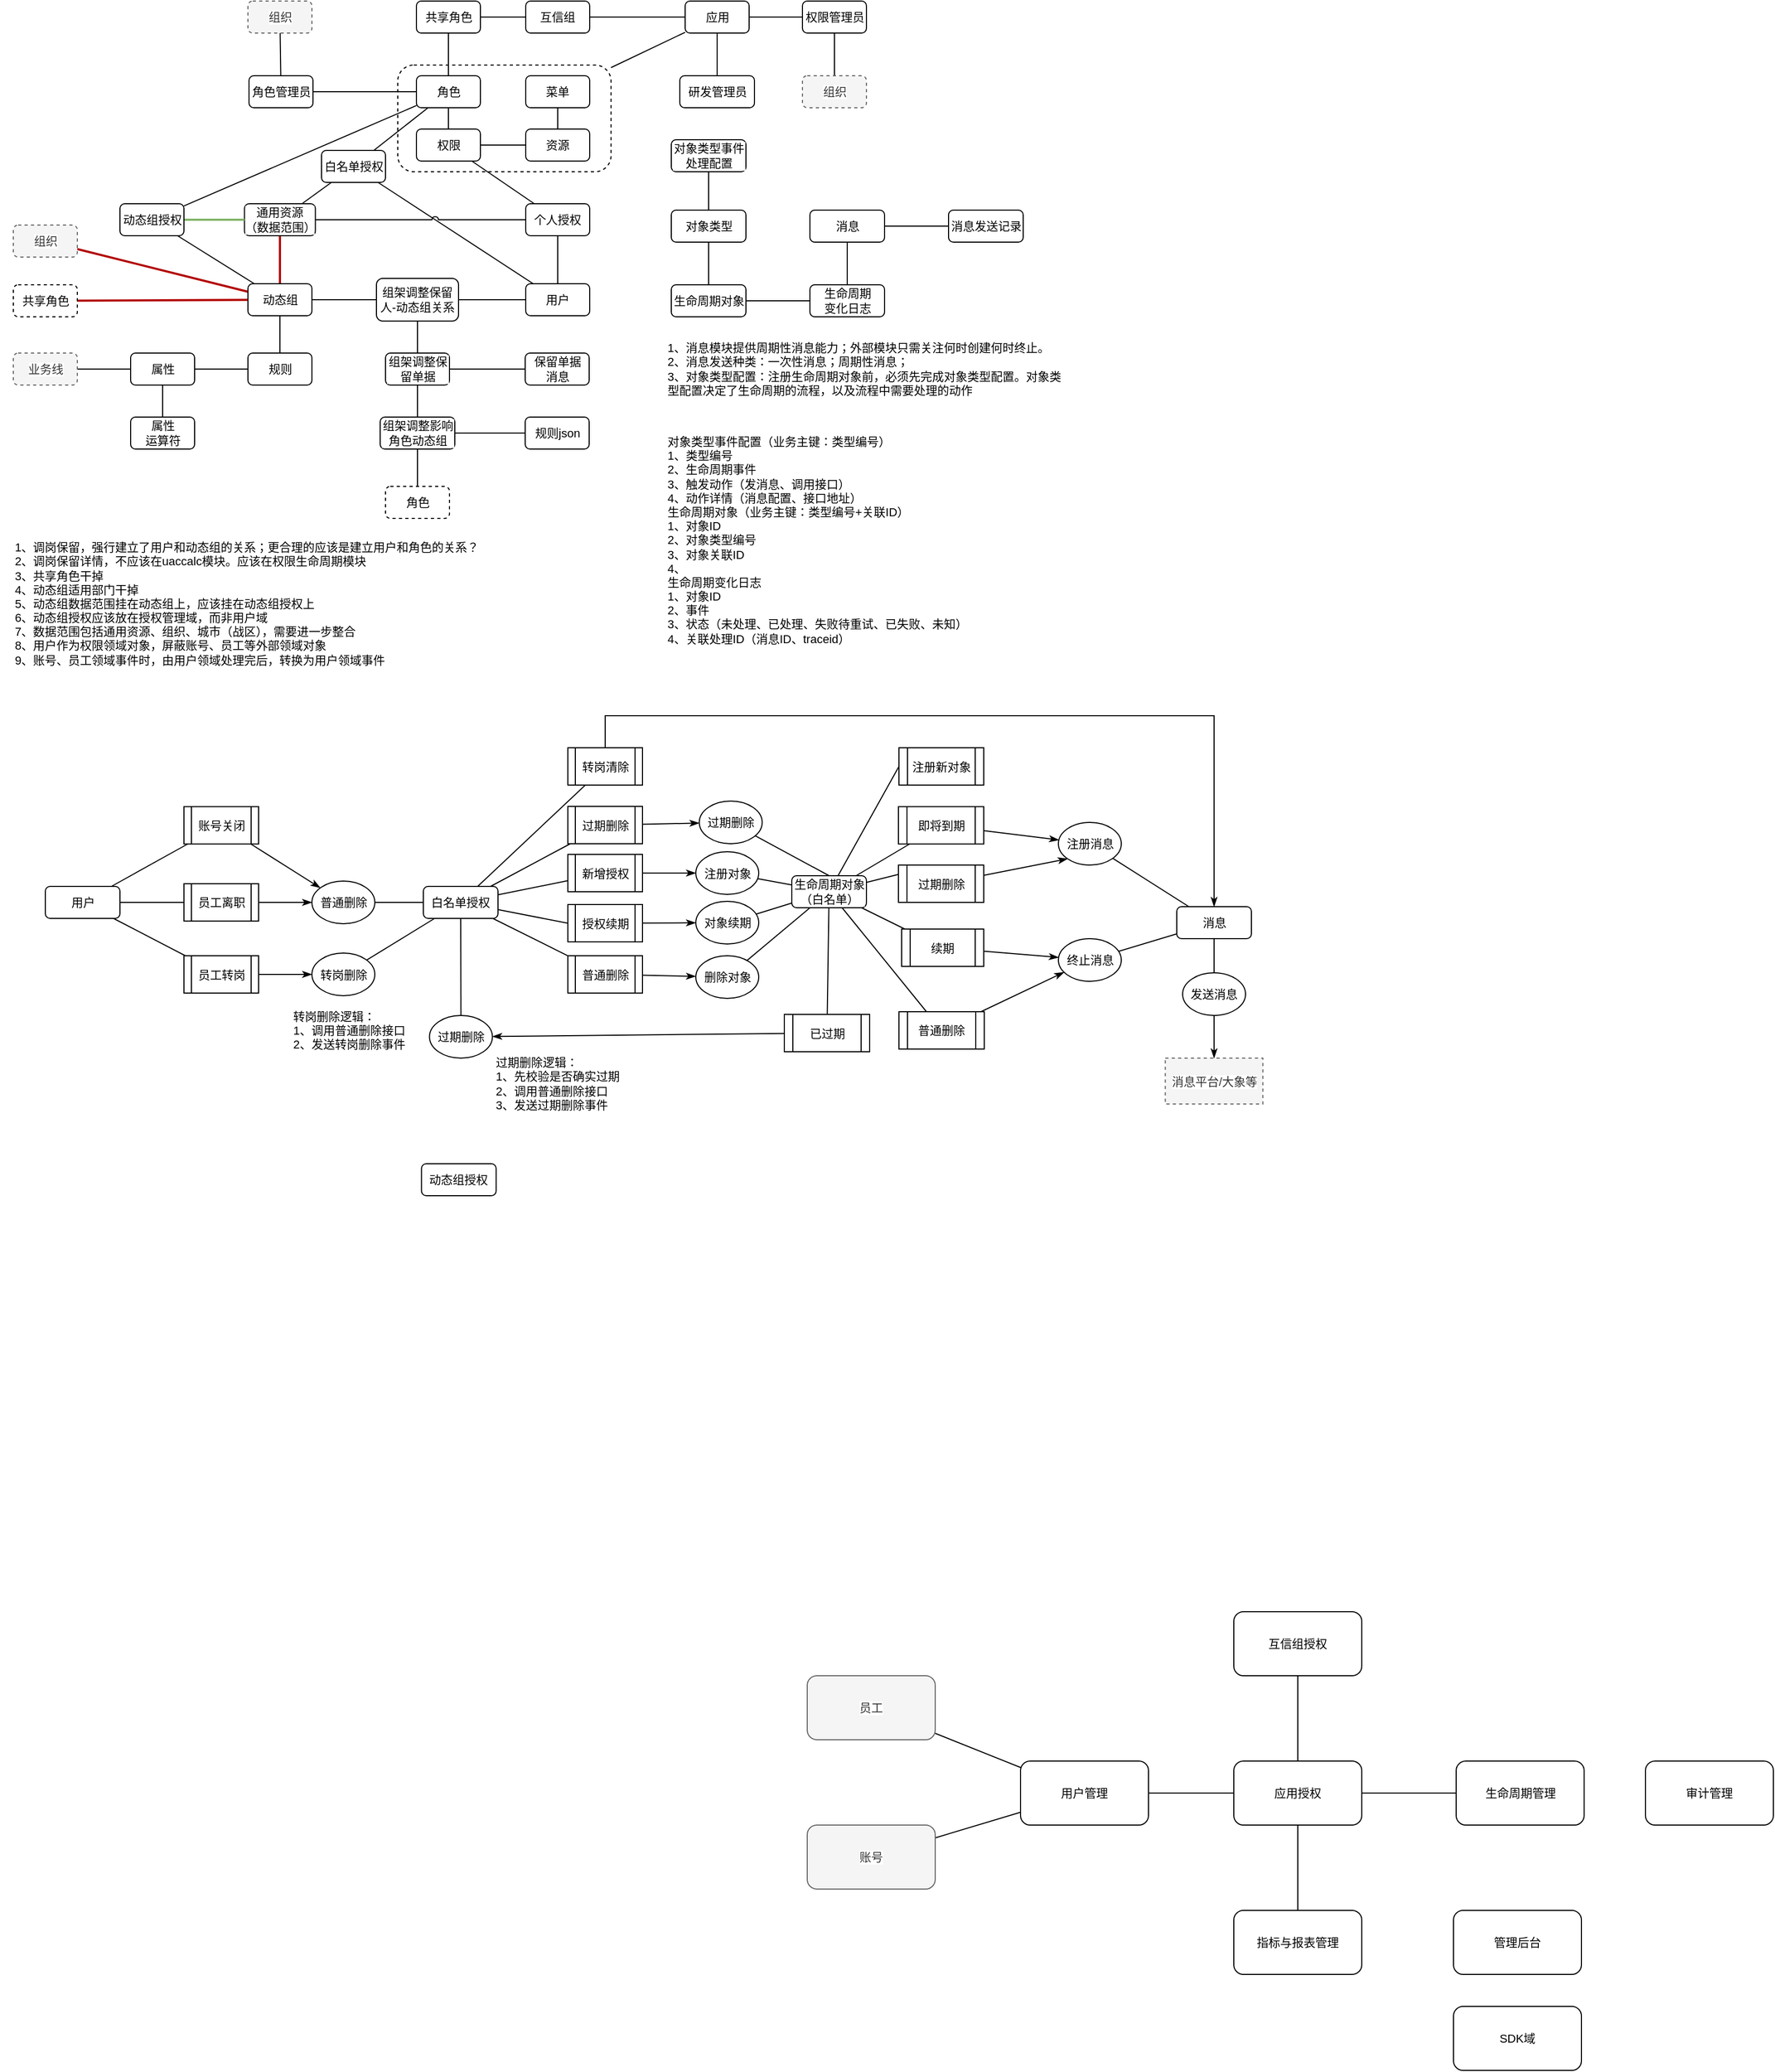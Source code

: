 <mxfile version="24.7.10">
  <diagram name="Page-1" id="_GyrP_3oqklXjdWN7-FQ">
    <mxGraphModel dx="1306" dy="835" grid="1" gridSize="10" guides="1" tooltips="1" connect="1" arrows="1" fold="1" page="1" pageScale="1" pageWidth="827" pageHeight="1169" math="0" shadow="0">
      <root>
        <mxCell id="0" />
        <mxCell id="1" parent="0" />
        <mxCell id="2yZ6IZibKsrI4easGU-Z-67" style="edgeStyle=none;shape=connector;rounded=0;orthogonalLoop=1;jettySize=auto;html=1;strokeColor=default;align=center;verticalAlign=middle;fontFamily=Helvetica;fontSize=11;fontColor=default;labelBackgroundColor=default;endArrow=none;endFill=0;" edge="1" parent="1" source="2yZ6IZibKsrI4easGU-Z-41" target="2yZ6IZibKsrI4easGU-Z-65">
          <mxGeometry relative="1" as="geometry" />
        </mxCell>
        <mxCell id="2yZ6IZibKsrI4easGU-Z-41" value="" style="rounded=1;whiteSpace=wrap;html=1;dashed=1;" vertex="1" parent="1">
          <mxGeometry x="373" y="80" width="200" height="100" as="geometry" />
        </mxCell>
        <mxCell id="2yZ6IZibKsrI4easGU-Z-33" value="" style="shape=connector;rounded=0;orthogonalLoop=1;jettySize=auto;html=1;strokeColor=default;align=center;verticalAlign=middle;fontFamily=Helvetica;fontSize=11;fontColor=default;labelBackgroundColor=default;endArrow=none;endFill=0;" edge="1" parent="1" source="2yZ6IZibKsrI4easGU-Z-29" target="2yZ6IZibKsrI4easGU-Z-32">
          <mxGeometry relative="1" as="geometry" />
        </mxCell>
        <mxCell id="2yZ6IZibKsrI4easGU-Z-167" value="" style="edgeStyle=none;shape=connector;rounded=0;orthogonalLoop=1;jettySize=auto;html=1;strokeColor=default;align=center;verticalAlign=middle;fontFamily=Helvetica;fontSize=11;fontColor=default;labelBackgroundColor=default;endArrow=none;endFill=0;" edge="1" parent="1" source="2yZ6IZibKsrI4easGU-Z-38" target="2yZ6IZibKsrI4easGU-Z-166">
          <mxGeometry relative="1" as="geometry" />
        </mxCell>
        <mxCell id="2yZ6IZibKsrI4easGU-Z-175" style="edgeStyle=none;shape=connector;rounded=0;orthogonalLoop=1;jettySize=auto;html=1;strokeColor=default;align=center;verticalAlign=middle;fontFamily=Helvetica;fontSize=11;fontColor=default;labelBackgroundColor=default;endArrow=none;endFill=0;jumpStyle=sharp;" edge="1" parent="1" source="2yZ6IZibKsrI4easGU-Z-29" target="2yZ6IZibKsrI4easGU-Z-103">
          <mxGeometry relative="1" as="geometry" />
        </mxCell>
        <mxCell id="2yZ6IZibKsrI4easGU-Z-176" style="edgeStyle=none;shape=connector;rounded=0;orthogonalLoop=1;jettySize=auto;html=1;strokeColor=default;align=center;verticalAlign=middle;fontFamily=Helvetica;fontSize=11;fontColor=default;labelBackgroundColor=default;endArrow=none;endFill=0;" edge="1" parent="1" source="2yZ6IZibKsrI4easGU-Z-29" target="2yZ6IZibKsrI4easGU-Z-91">
          <mxGeometry relative="1" as="geometry" />
        </mxCell>
        <mxCell id="2yZ6IZibKsrI4easGU-Z-29" value="白名单授权" style="rounded=1;whiteSpace=wrap;html=1;fontFamily=Helvetica;fontSize=11;fontColor=default;labelBackgroundColor=default;" vertex="1" parent="1">
          <mxGeometry x="301.5" y="160" width="60" height="30" as="geometry" />
        </mxCell>
        <mxCell id="2yZ6IZibKsrI4easGU-Z-45" value="" style="edgeStyle=orthogonalEdgeStyle;shape=connector;rounded=0;orthogonalLoop=1;jettySize=auto;html=1;strokeColor=default;align=center;verticalAlign=middle;fontFamily=Helvetica;fontSize=11;fontColor=default;labelBackgroundColor=default;endArrow=none;endFill=0;" edge="1" parent="1" source="2yZ6IZibKsrI4easGU-Z-32" target="2yZ6IZibKsrI4easGU-Z-44">
          <mxGeometry relative="1" as="geometry" />
        </mxCell>
        <mxCell id="2yZ6IZibKsrI4easGU-Z-61" style="edgeStyle=none;shape=connector;rounded=0;orthogonalLoop=1;jettySize=auto;html=1;strokeColor=default;align=center;verticalAlign=middle;fontFamily=Helvetica;fontSize=11;fontColor=default;labelBackgroundColor=default;endArrow=none;endFill=0;" edge="1" parent="1" source="2yZ6IZibKsrI4easGU-Z-32" target="2yZ6IZibKsrI4easGU-Z-38">
          <mxGeometry relative="1" as="geometry" />
        </mxCell>
        <mxCell id="2yZ6IZibKsrI4easGU-Z-32" value="角色" style="rounded=1;whiteSpace=wrap;html=1;fontFamily=Helvetica;fontSize=11;fontColor=default;labelBackgroundColor=default;" vertex="1" parent="1">
          <mxGeometry x="390.5" y="90" width="60" height="30" as="geometry" />
        </mxCell>
        <mxCell id="2yZ6IZibKsrI4easGU-Z-37" value="" style="edgeStyle=orthogonalEdgeStyle;shape=connector;rounded=0;orthogonalLoop=1;jettySize=auto;html=1;strokeColor=default;align=center;verticalAlign=middle;fontFamily=Helvetica;fontSize=11;fontColor=default;labelBackgroundColor=default;endArrow=none;endFill=0;" edge="1" parent="1" source="2yZ6IZibKsrI4easGU-Z-34" target="2yZ6IZibKsrI4easGU-Z-36">
          <mxGeometry relative="1" as="geometry" />
        </mxCell>
        <mxCell id="2yZ6IZibKsrI4easGU-Z-34" value="菜单" style="rounded=1;whiteSpace=wrap;html=1;fontFamily=Helvetica;fontSize=11;fontColor=default;labelBackgroundColor=default;" vertex="1" parent="1">
          <mxGeometry x="493" y="90" width="60" height="30" as="geometry" />
        </mxCell>
        <mxCell id="2yZ6IZibKsrI4easGU-Z-39" value="" style="edgeStyle=orthogonalEdgeStyle;shape=connector;rounded=0;orthogonalLoop=1;jettySize=auto;html=1;strokeColor=default;align=center;verticalAlign=middle;fontFamily=Helvetica;fontSize=11;fontColor=default;labelBackgroundColor=default;endArrow=none;endFill=0;" edge="1" parent="1" source="2yZ6IZibKsrI4easGU-Z-36" target="2yZ6IZibKsrI4easGU-Z-38">
          <mxGeometry relative="1" as="geometry" />
        </mxCell>
        <mxCell id="2yZ6IZibKsrI4easGU-Z-36" value="资源" style="rounded=1;whiteSpace=wrap;html=1;fontFamily=Helvetica;fontSize=11;fontColor=default;labelBackgroundColor=default;" vertex="1" parent="1">
          <mxGeometry x="493" y="140" width="60" height="30" as="geometry" />
        </mxCell>
        <mxCell id="2yZ6IZibKsrI4easGU-Z-38" value="权限" style="rounded=1;whiteSpace=wrap;html=1;fontFamily=Helvetica;fontSize=11;fontColor=default;labelBackgroundColor=default;" vertex="1" parent="1">
          <mxGeometry x="390.5" y="140" width="60" height="30" as="geometry" />
        </mxCell>
        <mxCell id="2yZ6IZibKsrI4easGU-Z-47" value="" style="edgeStyle=orthogonalEdgeStyle;shape=connector;rounded=0;orthogonalLoop=1;jettySize=auto;html=1;strokeColor=default;align=center;verticalAlign=middle;fontFamily=Helvetica;fontSize=11;fontColor=default;labelBackgroundColor=default;endArrow=none;endFill=0;" edge="1" parent="1" source="2yZ6IZibKsrI4easGU-Z-44" target="2yZ6IZibKsrI4easGU-Z-46">
          <mxGeometry relative="1" as="geometry" />
        </mxCell>
        <mxCell id="2yZ6IZibKsrI4easGU-Z-44" value="共享角色" style="rounded=1;whiteSpace=wrap;html=1;fontFamily=Helvetica;fontSize=11;fontColor=default;labelBackgroundColor=default;" vertex="1" parent="1">
          <mxGeometry x="390.5" y="20" width="60" height="30" as="geometry" />
        </mxCell>
        <mxCell id="2yZ6IZibKsrI4easGU-Z-66" value="" style="edgeStyle=none;shape=connector;rounded=0;orthogonalLoop=1;jettySize=auto;html=1;strokeColor=default;align=center;verticalAlign=middle;fontFamily=Helvetica;fontSize=11;fontColor=default;labelBackgroundColor=default;endArrow=none;endFill=0;" edge="1" parent="1" source="2yZ6IZibKsrI4easGU-Z-46" target="2yZ6IZibKsrI4easGU-Z-65">
          <mxGeometry relative="1" as="geometry" />
        </mxCell>
        <mxCell id="2yZ6IZibKsrI4easGU-Z-46" value="互信组" style="rounded=1;whiteSpace=wrap;html=1;fontFamily=Helvetica;fontSize=11;fontColor=default;labelBackgroundColor=default;" vertex="1" parent="1">
          <mxGeometry x="493" y="20" width="60" height="30" as="geometry" />
        </mxCell>
        <mxCell id="2yZ6IZibKsrI4easGU-Z-55" style="edgeStyle=none;shape=connector;rounded=0;orthogonalLoop=1;jettySize=auto;html=1;strokeColor=default;align=center;verticalAlign=middle;fontFamily=Helvetica;fontSize=11;fontColor=default;labelBackgroundColor=default;endArrow=none;endFill=0;" edge="1" parent="1" source="2yZ6IZibKsrI4easGU-Z-53" target="2yZ6IZibKsrI4easGU-Z-65">
          <mxGeometry relative="1" as="geometry">
            <mxPoint x="756" y="130" as="sourcePoint" />
          </mxGeometry>
        </mxCell>
        <mxCell id="2yZ6IZibKsrI4easGU-Z-53" value="研发管理员" style="rounded=1;whiteSpace=wrap;html=1;fontFamily=Helvetica;fontSize=11;fontColor=default;labelBackgroundColor=default;" vertex="1" parent="1">
          <mxGeometry x="637.5" y="90" width="70" height="30" as="geometry" />
        </mxCell>
        <mxCell id="2yZ6IZibKsrI4easGU-Z-206" style="edgeStyle=none;shape=connector;rounded=0;jumpStyle=arc;orthogonalLoop=1;jettySize=auto;html=1;strokeColor=default;align=center;verticalAlign=middle;fontFamily=Helvetica;fontSize=11;fontColor=default;labelBackgroundColor=default;endArrow=none;endFill=0;" edge="1" parent="1" source="2yZ6IZibKsrI4easGU-Z-56" target="2yZ6IZibKsrI4easGU-Z-205">
          <mxGeometry relative="1" as="geometry" />
        </mxCell>
        <mxCell id="2yZ6IZibKsrI4easGU-Z-56" value="权限管理员" style="rounded=1;whiteSpace=wrap;html=1;fontFamily=Helvetica;fontSize=11;fontColor=default;labelBackgroundColor=default;" vertex="1" parent="1">
          <mxGeometry x="752.5" y="20" width="60" height="30" as="geometry" />
        </mxCell>
        <mxCell id="2yZ6IZibKsrI4easGU-Z-57" style="edgeStyle=none;shape=connector;rounded=0;orthogonalLoop=1;jettySize=auto;html=1;strokeColor=default;align=center;verticalAlign=middle;fontFamily=Helvetica;fontSize=11;fontColor=default;labelBackgroundColor=default;endArrow=none;endFill=0;" edge="1" parent="1" source="2yZ6IZibKsrI4easGU-Z-56" target="2yZ6IZibKsrI4easGU-Z-65">
          <mxGeometry relative="1" as="geometry" />
        </mxCell>
        <mxCell id="2yZ6IZibKsrI4easGU-Z-59" style="edgeStyle=none;shape=connector;rounded=0;orthogonalLoop=1;jettySize=auto;html=1;strokeColor=default;align=center;verticalAlign=middle;fontFamily=Helvetica;fontSize=11;fontColor=default;labelBackgroundColor=default;endArrow=none;endFill=0;" edge="1" parent="1" source="2yZ6IZibKsrI4easGU-Z-58" target="2yZ6IZibKsrI4easGU-Z-32">
          <mxGeometry relative="1" as="geometry" />
        </mxCell>
        <mxCell id="2yZ6IZibKsrI4easGU-Z-58" value="角色管理员" style="rounded=1;whiteSpace=wrap;html=1;fontFamily=Helvetica;fontSize=11;fontColor=default;labelBackgroundColor=default;" vertex="1" parent="1">
          <mxGeometry x="233.5" y="90" width="60" height="30" as="geometry" />
        </mxCell>
        <mxCell id="2yZ6IZibKsrI4easGU-Z-65" value="应用" style="rounded=1;whiteSpace=wrap;html=1;fontFamily=Helvetica;fontSize=11;fontColor=default;labelBackgroundColor=default;" vertex="1" parent="1">
          <mxGeometry x="642.5" y="20" width="60" height="30" as="geometry" />
        </mxCell>
        <mxCell id="2yZ6IZibKsrI4easGU-Z-71" style="edgeStyle=none;shape=connector;rounded=0;orthogonalLoop=1;jettySize=auto;html=1;strokeColor=default;align=center;verticalAlign=middle;fontFamily=Helvetica;fontSize=11;fontColor=default;labelBackgroundColor=default;endArrow=none;endFill=0;" edge="1" parent="1" source="2yZ6IZibKsrI4easGU-Z-68" target="2yZ6IZibKsrI4easGU-Z-58">
          <mxGeometry relative="1" as="geometry" />
        </mxCell>
        <mxCell id="2yZ6IZibKsrI4easGU-Z-68" value="组织" style="rounded=1;whiteSpace=wrap;html=1;fontFamily=Helvetica;fontSize=11;fontColor=#333333;labelBackgroundColor=default;fillColor=#f5f5f5;strokeColor=#666666;dashed=1;" vertex="1" parent="1">
          <mxGeometry x="232.5" y="20" width="60" height="30" as="geometry" />
        </mxCell>
        <mxCell id="2yZ6IZibKsrI4easGU-Z-75" value="" style="edgeStyle=none;shape=connector;rounded=0;orthogonalLoop=1;jettySize=auto;html=1;strokeColor=default;align=center;verticalAlign=middle;fontFamily=Helvetica;fontSize=11;fontColor=default;labelBackgroundColor=default;endArrow=none;endFill=0;" edge="1" parent="1" source="2yZ6IZibKsrI4easGU-Z-73" target="2yZ6IZibKsrI4easGU-Z-74">
          <mxGeometry relative="1" as="geometry" />
        </mxCell>
        <mxCell id="2yZ6IZibKsrI4easGU-Z-79" value="" style="edgeStyle=none;shape=connector;rounded=0;orthogonalLoop=1;jettySize=auto;html=1;strokeColor=#B20000;align=center;verticalAlign=middle;fontFamily=Helvetica;fontSize=11;fontColor=default;labelBackgroundColor=default;endArrow=none;endFill=0;fillColor=#e51400;strokeWidth=2;" edge="1" parent="1" source="2yZ6IZibKsrI4easGU-Z-73" target="2yZ6IZibKsrI4easGU-Z-78">
          <mxGeometry relative="1" as="geometry" />
        </mxCell>
        <mxCell id="2yZ6IZibKsrI4easGU-Z-89" value="" style="edgeStyle=none;shape=connector;rounded=0;orthogonalLoop=1;jettySize=auto;html=1;strokeColor=#B20000;align=center;verticalAlign=middle;fontFamily=Helvetica;fontSize=11;fontColor=default;labelBackgroundColor=default;endArrow=none;endFill=0;fillColor=#e51400;strokeWidth=2;" edge="1" parent="1" source="2yZ6IZibKsrI4easGU-Z-73" target="2yZ6IZibKsrI4easGU-Z-88">
          <mxGeometry relative="1" as="geometry" />
        </mxCell>
        <mxCell id="2yZ6IZibKsrI4easGU-Z-90" value="" style="edgeStyle=none;shape=connector;rounded=0;orthogonalLoop=1;jettySize=auto;html=1;strokeColor=default;align=center;verticalAlign=middle;fontFamily=Helvetica;fontSize=11;fontColor=default;labelBackgroundColor=default;endArrow=none;endFill=0;" edge="1" parent="1" source="2yZ6IZibKsrI4easGU-Z-73" target="2yZ6IZibKsrI4easGU-Z-74">
          <mxGeometry relative="1" as="geometry" />
        </mxCell>
        <mxCell id="2yZ6IZibKsrI4easGU-Z-179" style="edgeStyle=none;shape=connector;rounded=0;orthogonalLoop=1;jettySize=auto;html=1;strokeColor=#B20000;align=center;verticalAlign=middle;fontFamily=Helvetica;fontSize=11;fontColor=default;labelBackgroundColor=default;endArrow=none;endFill=0;fillColor=#e51400;strokeWidth=2;" edge="1" parent="1" source="2yZ6IZibKsrI4easGU-Z-73" target="2yZ6IZibKsrI4easGU-Z-91">
          <mxGeometry relative="1" as="geometry" />
        </mxCell>
        <mxCell id="2yZ6IZibKsrI4easGU-Z-73" value="动态组" style="rounded=1;whiteSpace=wrap;html=1;fontFamily=Helvetica;fontSize=11;fontColor=default;labelBackgroundColor=default;" vertex="1" parent="1">
          <mxGeometry x="232.5" y="285" width="60" height="30" as="geometry" />
        </mxCell>
        <mxCell id="2yZ6IZibKsrI4easGU-Z-77" value="" style="edgeStyle=none;shape=connector;rounded=0;orthogonalLoop=1;jettySize=auto;html=1;strokeColor=default;align=center;verticalAlign=middle;fontFamily=Helvetica;fontSize=11;fontColor=default;labelBackgroundColor=default;endArrow=none;endFill=0;" edge="1" parent="1" source="2yZ6IZibKsrI4easGU-Z-74" target="2yZ6IZibKsrI4easGU-Z-76">
          <mxGeometry relative="1" as="geometry" />
        </mxCell>
        <mxCell id="2yZ6IZibKsrI4easGU-Z-74" value="规则" style="rounded=1;whiteSpace=wrap;html=1;fontFamily=Helvetica;fontSize=11;fontColor=default;labelBackgroundColor=default;" vertex="1" parent="1">
          <mxGeometry x="232.5" y="350" width="60" height="30" as="geometry" />
        </mxCell>
        <mxCell id="2yZ6IZibKsrI4easGU-Z-84" value="" style="edgeStyle=none;shape=connector;rounded=0;orthogonalLoop=1;jettySize=auto;html=1;strokeColor=default;align=center;verticalAlign=middle;fontFamily=Helvetica;fontSize=11;fontColor=default;labelBackgroundColor=default;endArrow=none;endFill=0;" edge="1" parent="1" source="2yZ6IZibKsrI4easGU-Z-76" target="2yZ6IZibKsrI4easGU-Z-83">
          <mxGeometry relative="1" as="geometry" />
        </mxCell>
        <mxCell id="2yZ6IZibKsrI4easGU-Z-94" value="" style="edgeStyle=none;shape=connector;rounded=0;orthogonalLoop=1;jettySize=auto;html=1;strokeColor=default;align=center;verticalAlign=middle;fontFamily=Helvetica;fontSize=11;fontColor=default;labelBackgroundColor=default;endArrow=none;endFill=0;" edge="1" parent="1" source="2yZ6IZibKsrI4easGU-Z-76" target="2yZ6IZibKsrI4easGU-Z-93">
          <mxGeometry relative="1" as="geometry" />
        </mxCell>
        <mxCell id="2yZ6IZibKsrI4easGU-Z-76" value="属性" style="rounded=1;whiteSpace=wrap;html=1;fontFamily=Helvetica;fontSize=11;fontColor=default;labelBackgroundColor=default;" vertex="1" parent="1">
          <mxGeometry x="122.5" y="350" width="60" height="30" as="geometry" />
        </mxCell>
        <mxCell id="2yZ6IZibKsrI4easGU-Z-78" value="组织" style="rounded=1;whiteSpace=wrap;html=1;fontFamily=Helvetica;fontSize=11;fontColor=#333333;labelBackgroundColor=default;fillColor=#f5f5f5;strokeColor=#666666;dashed=1;" vertex="1" parent="1">
          <mxGeometry x="12.5" y="230" width="60" height="30" as="geometry" />
        </mxCell>
        <mxCell id="2yZ6IZibKsrI4easGU-Z-81" value="角色" style="rounded=1;whiteSpace=wrap;html=1;fontFamily=Helvetica;fontSize=11;labelBackgroundColor=default;dashed=1;" vertex="1" parent="1">
          <mxGeometry x="361.5" y="475" width="60" height="30" as="geometry" />
        </mxCell>
        <mxCell id="2yZ6IZibKsrI4easGU-Z-83" value="业务线" style="rounded=1;whiteSpace=wrap;html=1;fontFamily=Helvetica;fontSize=11;fontColor=#333333;labelBackgroundColor=default;fillColor=#f5f5f5;strokeColor=#666666;dashed=1;" vertex="1" parent="1">
          <mxGeometry x="12.5" y="350" width="60" height="30" as="geometry" />
        </mxCell>
        <mxCell id="2yZ6IZibKsrI4easGU-Z-88" value="共享角色" style="rounded=1;whiteSpace=wrap;html=1;fontFamily=Helvetica;fontSize=11;labelBackgroundColor=default;dashed=1;" vertex="1" parent="1">
          <mxGeometry x="12.5" y="286" width="60" height="30" as="geometry" />
        </mxCell>
        <mxCell id="2yZ6IZibKsrI4easGU-Z-91" value="通用资源&lt;br&gt;（数据范围）" style="rounded=1;whiteSpace=wrap;html=1;fontFamily=Helvetica;fontSize=11;fontColor=default;labelBackgroundColor=default;" vertex="1" parent="1">
          <mxGeometry x="229.25" y="210" width="66.5" height="30" as="geometry" />
        </mxCell>
        <mxCell id="2yZ6IZibKsrI4easGU-Z-93" value="属性&lt;br&gt;运算符" style="rounded=1;whiteSpace=wrap;html=1;fontFamily=Helvetica;fontSize=11;fontColor=default;labelBackgroundColor=default;" vertex="1" parent="1">
          <mxGeometry x="122.5" y="410" width="60" height="30" as="geometry" />
        </mxCell>
        <mxCell id="2yZ6IZibKsrI4easGU-Z-97" value="" style="edgeStyle=none;shape=connector;rounded=0;orthogonalLoop=1;jettySize=auto;html=1;strokeColor=default;align=center;verticalAlign=middle;fontFamily=Helvetica;fontSize=11;fontColor=default;labelBackgroundColor=default;endArrow=none;endFill=0;" edge="1" parent="1" source="2yZ6IZibKsrI4easGU-Z-95" target="2yZ6IZibKsrI4easGU-Z-96">
          <mxGeometry relative="1" as="geometry" />
        </mxCell>
        <mxCell id="2yZ6IZibKsrI4easGU-Z-99" value="" style="edgeStyle=none;shape=connector;rounded=0;orthogonalLoop=1;jettySize=auto;html=1;strokeColor=default;align=center;verticalAlign=middle;fontFamily=Helvetica;fontSize=11;fontColor=default;labelBackgroundColor=default;endArrow=none;endFill=0;" edge="1" parent="1" source="2yZ6IZibKsrI4easGU-Z-95" target="2yZ6IZibKsrI4easGU-Z-98">
          <mxGeometry relative="1" as="geometry" />
        </mxCell>
        <mxCell id="2yZ6IZibKsrI4easGU-Z-101" value="" style="edgeStyle=none;shape=connector;rounded=0;orthogonalLoop=1;jettySize=auto;html=1;strokeColor=default;align=center;verticalAlign=middle;fontFamily=Helvetica;fontSize=11;fontColor=default;labelBackgroundColor=default;endArrow=none;endFill=0;" edge="1" parent="1" source="2yZ6IZibKsrI4easGU-Z-95" target="2yZ6IZibKsrI4easGU-Z-100">
          <mxGeometry relative="1" as="geometry" />
        </mxCell>
        <mxCell id="2yZ6IZibKsrI4easGU-Z-95" value="组架调整保留单据" style="rounded=1;whiteSpace=wrap;html=1;fontFamily=Helvetica;fontSize=11;fontColor=default;labelBackgroundColor=default;" vertex="1" parent="1">
          <mxGeometry x="361.5" y="350" width="60" height="30" as="geometry" />
        </mxCell>
        <mxCell id="2yZ6IZibKsrI4easGU-Z-106" value="" style="edgeStyle=none;shape=connector;rounded=0;orthogonalLoop=1;jettySize=auto;html=1;strokeColor=default;align=center;verticalAlign=middle;fontFamily=Helvetica;fontSize=11;fontColor=default;labelBackgroundColor=default;endArrow=none;endFill=0;" edge="1" parent="1" source="2yZ6IZibKsrI4easGU-Z-96" target="2yZ6IZibKsrI4easGU-Z-105">
          <mxGeometry relative="1" as="geometry" />
        </mxCell>
        <mxCell id="2yZ6IZibKsrI4easGU-Z-162" style="edgeStyle=none;shape=connector;rounded=0;orthogonalLoop=1;jettySize=auto;html=1;strokeColor=default;align=center;verticalAlign=middle;fontFamily=Helvetica;fontSize=11;fontColor=default;labelBackgroundColor=default;endArrow=none;endFill=0;" edge="1" parent="1" source="2yZ6IZibKsrI4easGU-Z-96" target="2yZ6IZibKsrI4easGU-Z-81">
          <mxGeometry relative="1" as="geometry" />
        </mxCell>
        <mxCell id="2yZ6IZibKsrI4easGU-Z-96" value="组架调整影响角色动态组" style="rounded=1;whiteSpace=wrap;html=1;fontFamily=Helvetica;fontSize=11;fontColor=default;labelBackgroundColor=default;" vertex="1" parent="1">
          <mxGeometry x="356.5" y="410" width="70" height="30" as="geometry" />
        </mxCell>
        <mxCell id="2yZ6IZibKsrI4easGU-Z-98" value="保留单据&lt;br&gt;消息" style="rounded=1;whiteSpace=wrap;html=1;fontFamily=Helvetica;fontSize=11;fontColor=default;labelBackgroundColor=default;" vertex="1" parent="1">
          <mxGeometry x="492.5" y="350" width="60" height="30" as="geometry" />
        </mxCell>
        <mxCell id="2yZ6IZibKsrI4easGU-Z-102" style="edgeStyle=none;shape=connector;rounded=0;orthogonalLoop=1;jettySize=auto;html=1;strokeColor=default;align=center;verticalAlign=middle;fontFamily=Helvetica;fontSize=11;fontColor=default;labelBackgroundColor=default;endArrow=none;endFill=0;" edge="1" parent="1" source="2yZ6IZibKsrI4easGU-Z-100" target="2yZ6IZibKsrI4easGU-Z-73">
          <mxGeometry relative="1" as="geometry" />
        </mxCell>
        <mxCell id="2yZ6IZibKsrI4easGU-Z-104" value="" style="edgeStyle=none;shape=connector;rounded=0;orthogonalLoop=1;jettySize=auto;html=1;strokeColor=default;align=center;verticalAlign=middle;fontFamily=Helvetica;fontSize=11;fontColor=default;labelBackgroundColor=default;endArrow=none;endFill=0;" edge="1" parent="1" source="2yZ6IZibKsrI4easGU-Z-100" target="2yZ6IZibKsrI4easGU-Z-103">
          <mxGeometry relative="1" as="geometry" />
        </mxCell>
        <mxCell id="2yZ6IZibKsrI4easGU-Z-100" value="组架调整保留&lt;br&gt;人-动态组关系" style="rounded=1;whiteSpace=wrap;html=1;fontFamily=Helvetica;fontSize=11;fontColor=default;labelBackgroundColor=default;" vertex="1" parent="1">
          <mxGeometry x="353" y="280" width="77" height="40" as="geometry" />
        </mxCell>
        <mxCell id="2yZ6IZibKsrI4easGU-Z-174" style="edgeStyle=none;shape=connector;rounded=0;orthogonalLoop=1;jettySize=auto;html=1;strokeColor=default;align=center;verticalAlign=middle;fontFamily=Helvetica;fontSize=11;fontColor=default;labelBackgroundColor=default;endArrow=none;endFill=0;" edge="1" parent="1" source="2yZ6IZibKsrI4easGU-Z-103" target="2yZ6IZibKsrI4easGU-Z-166">
          <mxGeometry relative="1" as="geometry" />
        </mxCell>
        <mxCell id="2yZ6IZibKsrI4easGU-Z-103" value="用户" style="rounded=1;whiteSpace=wrap;html=1;fontFamily=Helvetica;fontSize=11;fontColor=default;labelBackgroundColor=default;" vertex="1" parent="1">
          <mxGeometry x="493" y="285" width="60" height="30" as="geometry" />
        </mxCell>
        <mxCell id="2yZ6IZibKsrI4easGU-Z-105" value="规则json" style="rounded=1;whiteSpace=wrap;html=1;fontFamily=Helvetica;fontSize=11;fontColor=default;labelBackgroundColor=default;" vertex="1" parent="1">
          <mxGeometry x="492.5" y="410" width="60" height="30" as="geometry" />
        </mxCell>
        <mxCell id="2yZ6IZibKsrI4easGU-Z-107" value="1、调岗保留，强行建立了用户和动态组的关系；更合理的应该是建立用户和角色的关系？&lt;br&gt;&lt;div style=&quot;text-align: left;&quot;&gt;2、调岗保留详情，不应该在uaccalc模块。应该在权限生命周期模块&lt;br&gt;3、共享角色干掉&lt;/div&gt;&lt;div style=&quot;text-align: left;&quot;&gt;4、动态组适用部门干掉&lt;/div&gt;&lt;div style=&quot;text-align: left;&quot;&gt;5、动态组数据范围挂在动态组上，应该挂在动态组授权上&lt;br&gt;6、动态组授权应该放在授权管理域，而非用户域&lt;br&gt;7、数据范围包括通用资源、组织、城市（战区），需要进一步整合&lt;/div&gt;&lt;div style=&quot;text-align: left;&quot;&gt;8、用户作为权限领域对象，屏蔽账号、员工等外部领域对象&lt;br&gt;9、账号、员工领域事件时，由用户领域处理完后，转换为用户领域事件&lt;/div&gt;" style="text;html=1;align=center;verticalAlign=middle;resizable=0;points=[];autosize=1;strokeColor=none;fillColor=none;fontFamily=Helvetica;fontSize=11;fontColor=default;labelBackgroundColor=default;" vertex="1" parent="1">
          <mxGeometry x="0.5" y="520" width="460" height="130" as="geometry" />
        </mxCell>
        <mxCell id="2yZ6IZibKsrI4easGU-Z-113" value="" style="edgeStyle=none;shape=connector;rounded=0;orthogonalLoop=1;jettySize=auto;html=1;strokeColor=default;align=center;verticalAlign=middle;fontFamily=Helvetica;fontSize=11;fontColor=default;labelBackgroundColor=default;endArrow=none;endFill=0;" edge="1" parent="1" source="2yZ6IZibKsrI4easGU-Z-111" target="2yZ6IZibKsrI4easGU-Z-112">
          <mxGeometry relative="1" as="geometry" />
        </mxCell>
        <mxCell id="2yZ6IZibKsrI4easGU-Z-115" value="" style="edgeStyle=none;shape=connector;rounded=0;orthogonalLoop=1;jettySize=auto;html=1;strokeColor=default;align=center;verticalAlign=middle;fontFamily=Helvetica;fontSize=11;fontColor=default;labelBackgroundColor=default;endArrow=none;endFill=0;" edge="1" parent="1" source="2yZ6IZibKsrI4easGU-Z-111" target="2yZ6IZibKsrI4easGU-Z-114">
          <mxGeometry relative="1" as="geometry" />
        </mxCell>
        <mxCell id="2yZ6IZibKsrI4easGU-Z-117" value="" style="edgeStyle=none;shape=connector;rounded=0;orthogonalLoop=1;jettySize=auto;html=1;strokeColor=default;align=center;verticalAlign=middle;fontFamily=Helvetica;fontSize=11;fontColor=default;labelBackgroundColor=default;endArrow=none;endFill=0;" edge="1" parent="1" source="2yZ6IZibKsrI4easGU-Z-111" target="2yZ6IZibKsrI4easGU-Z-116">
          <mxGeometry relative="1" as="geometry" />
        </mxCell>
        <mxCell id="2yZ6IZibKsrI4easGU-Z-111" value="用户管理" style="rounded=1;whiteSpace=wrap;html=1;fontFamily=Helvetica;fontSize=11;fontColor=default;labelBackgroundColor=default;" vertex="1" parent="1">
          <mxGeometry x="957" y="1670" width="120" height="60" as="geometry" />
        </mxCell>
        <mxCell id="2yZ6IZibKsrI4easGU-Z-112" value="账号" style="rounded=1;whiteSpace=wrap;html=1;fontFamily=Helvetica;fontSize=11;fontColor=#333333;labelBackgroundColor=default;fillColor=#f5f5f5;strokeColor=#666666;" vertex="1" parent="1">
          <mxGeometry x="757" y="1730" width="120" height="60" as="geometry" />
        </mxCell>
        <mxCell id="2yZ6IZibKsrI4easGU-Z-114" value="员工" style="rounded=1;whiteSpace=wrap;html=1;fontFamily=Helvetica;fontSize=11;fontColor=#333333;labelBackgroundColor=default;fillColor=#f5f5f5;strokeColor=#666666;" vertex="1" parent="1">
          <mxGeometry x="757" y="1590" width="120" height="60" as="geometry" />
        </mxCell>
        <mxCell id="2yZ6IZibKsrI4easGU-Z-121" value="" style="edgeStyle=none;shape=connector;rounded=0;orthogonalLoop=1;jettySize=auto;html=1;strokeColor=default;align=center;verticalAlign=middle;fontFamily=Helvetica;fontSize=11;fontColor=default;labelBackgroundColor=default;endArrow=none;endFill=0;" edge="1" parent="1" source="2yZ6IZibKsrI4easGU-Z-116" target="2yZ6IZibKsrI4easGU-Z-120">
          <mxGeometry relative="1" as="geometry" />
        </mxCell>
        <mxCell id="2yZ6IZibKsrI4easGU-Z-129" value="" style="edgeStyle=none;shape=connector;rounded=0;orthogonalLoop=1;jettySize=auto;html=1;strokeColor=default;align=center;verticalAlign=middle;fontFamily=Helvetica;fontSize=11;fontColor=default;labelBackgroundColor=default;endArrow=none;endFill=0;" edge="1" parent="1" source="2yZ6IZibKsrI4easGU-Z-116" target="2yZ6IZibKsrI4easGU-Z-128">
          <mxGeometry relative="1" as="geometry" />
        </mxCell>
        <mxCell id="2yZ6IZibKsrI4easGU-Z-116" value="应用授权" style="rounded=1;whiteSpace=wrap;html=1;fontFamily=Helvetica;fontSize=11;fontColor=default;labelBackgroundColor=default;" vertex="1" parent="1">
          <mxGeometry x="1157" y="1670" width="120" height="60" as="geometry" />
        </mxCell>
        <mxCell id="2yZ6IZibKsrI4easGU-Z-119" style="edgeStyle=none;shape=connector;rounded=0;orthogonalLoop=1;jettySize=auto;html=1;strokeColor=default;align=center;verticalAlign=middle;fontFamily=Helvetica;fontSize=11;fontColor=default;labelBackgroundColor=default;endArrow=none;endFill=0;" edge="1" parent="1" source="2yZ6IZibKsrI4easGU-Z-118" target="2yZ6IZibKsrI4easGU-Z-116">
          <mxGeometry relative="1" as="geometry" />
        </mxCell>
        <mxCell id="2yZ6IZibKsrI4easGU-Z-118" value="互信组授权" style="rounded=1;whiteSpace=wrap;html=1;fontFamily=Helvetica;fontSize=11;fontColor=default;labelBackgroundColor=default;" vertex="1" parent="1">
          <mxGeometry x="1157" y="1530" width="120" height="60" as="geometry" />
        </mxCell>
        <mxCell id="2yZ6IZibKsrI4easGU-Z-120" value="生命周期管理" style="rounded=1;whiteSpace=wrap;html=1;fontFamily=Helvetica;fontSize=11;fontColor=default;labelBackgroundColor=default;" vertex="1" parent="1">
          <mxGeometry x="1365.5" y="1670" width="120" height="60" as="geometry" />
        </mxCell>
        <mxCell id="2yZ6IZibKsrI4easGU-Z-128" value="指标与报表管理" style="rounded=1;whiteSpace=wrap;html=1;fontFamily=Helvetica;fontSize=11;fontColor=default;labelBackgroundColor=default;" vertex="1" parent="1">
          <mxGeometry x="1157" y="1810" width="120" height="60" as="geometry" />
        </mxCell>
        <mxCell id="2yZ6IZibKsrI4easGU-Z-130" value="管理后台" style="rounded=1;whiteSpace=wrap;html=1;fontFamily=Helvetica;fontSize=11;fontColor=default;labelBackgroundColor=default;" vertex="1" parent="1">
          <mxGeometry x="1363" y="1810" width="120" height="60" as="geometry" />
        </mxCell>
        <mxCell id="2yZ6IZibKsrI4easGU-Z-131" value="SDK域" style="rounded=1;whiteSpace=wrap;html=1;fontFamily=Helvetica;fontSize=11;fontColor=default;labelBackgroundColor=default;" vertex="1" parent="1">
          <mxGeometry x="1363" y="1900" width="120" height="60" as="geometry" />
        </mxCell>
        <mxCell id="2yZ6IZibKsrI4easGU-Z-132" value="审计管理" style="rounded=1;whiteSpace=wrap;html=1;fontFamily=Helvetica;fontSize=11;fontColor=default;labelBackgroundColor=default;" vertex="1" parent="1">
          <mxGeometry x="1543" y="1670" width="120" height="60" as="geometry" />
        </mxCell>
        <mxCell id="2yZ6IZibKsrI4easGU-Z-177" style="edgeStyle=none;shape=connector;rounded=0;orthogonalLoop=1;jettySize=auto;html=1;strokeColor=default;align=center;verticalAlign=middle;fontFamily=Helvetica;fontSize=11;fontColor=default;labelBackgroundColor=default;endArrow=none;endFill=0;jumpStyle=arc;" edge="1" parent="1" source="2yZ6IZibKsrI4easGU-Z-166" target="2yZ6IZibKsrI4easGU-Z-91">
          <mxGeometry relative="1" as="geometry" />
        </mxCell>
        <mxCell id="2yZ6IZibKsrI4easGU-Z-166" value="个人授权" style="rounded=1;whiteSpace=wrap;html=1;fontFamily=Helvetica;fontSize=11;fontColor=default;labelBackgroundColor=default;" vertex="1" parent="1">
          <mxGeometry x="493" y="210" width="60" height="30" as="geometry" />
        </mxCell>
        <mxCell id="2yZ6IZibKsrI4easGU-Z-169" style="edgeStyle=none;shape=connector;rounded=0;orthogonalLoop=1;jettySize=auto;html=1;strokeColor=default;align=center;verticalAlign=middle;fontFamily=Helvetica;fontSize=11;fontColor=default;labelBackgroundColor=default;endArrow=none;endFill=0;" edge="1" parent="1" source="2yZ6IZibKsrI4easGU-Z-168" target="2yZ6IZibKsrI4easGU-Z-32">
          <mxGeometry relative="1" as="geometry" />
        </mxCell>
        <mxCell id="2yZ6IZibKsrI4easGU-Z-170" style="edgeStyle=none;shape=connector;rounded=0;orthogonalLoop=1;jettySize=auto;html=1;strokeColor=default;align=center;verticalAlign=middle;fontFamily=Helvetica;fontSize=11;fontColor=default;labelBackgroundColor=default;endArrow=none;endFill=0;" edge="1" parent="1" source="2yZ6IZibKsrI4easGU-Z-168" target="2yZ6IZibKsrI4easGU-Z-73">
          <mxGeometry relative="1" as="geometry" />
        </mxCell>
        <mxCell id="2yZ6IZibKsrI4easGU-Z-180" style="edgeStyle=none;shape=connector;rounded=0;orthogonalLoop=1;jettySize=auto;html=1;strokeColor=#82b366;align=center;verticalAlign=middle;fontFamily=Helvetica;fontSize=11;fontColor=default;labelBackgroundColor=default;endArrow=none;endFill=0;fillColor=#d5e8d4;strokeWidth=2;gradientColor=#97d077;" edge="1" parent="1" source="2yZ6IZibKsrI4easGU-Z-168" target="2yZ6IZibKsrI4easGU-Z-91">
          <mxGeometry relative="1" as="geometry" />
        </mxCell>
        <mxCell id="2yZ6IZibKsrI4easGU-Z-168" value="动态组授权" style="rounded=1;whiteSpace=wrap;html=1;fontFamily=Helvetica;fontSize=11;labelBackgroundColor=default;" vertex="1" parent="1">
          <mxGeometry x="112.5" y="210" width="60" height="30" as="geometry" />
        </mxCell>
        <mxCell id="2yZ6IZibKsrI4easGU-Z-218" value="" style="edgeStyle=none;shape=connector;rounded=0;jumpStyle=arc;orthogonalLoop=1;jettySize=auto;html=1;strokeColor=default;align=center;verticalAlign=middle;fontFamily=Helvetica;fontSize=11;fontColor=default;labelBackgroundColor=default;endArrow=none;endFill=0;" edge="1" parent="1" source="2yZ6IZibKsrI4easGU-Z-203" target="2yZ6IZibKsrI4easGU-Z-217">
          <mxGeometry relative="1" as="geometry" />
        </mxCell>
        <mxCell id="2yZ6IZibKsrI4easGU-Z-239" style="edgeStyle=none;shape=connector;rounded=0;jumpStyle=arc;orthogonalLoop=1;jettySize=auto;html=1;strokeColor=default;align=center;verticalAlign=middle;fontFamily=Helvetica;fontSize=11;fontColor=default;labelBackgroundColor=default;endArrow=none;endFill=0;" edge="1" parent="1" source="2yZ6IZibKsrI4easGU-Z-203" target="2yZ6IZibKsrI4easGU-Z-238">
          <mxGeometry relative="1" as="geometry" />
        </mxCell>
        <mxCell id="2yZ6IZibKsrI4easGU-Z-203" value="生命周期对象" style="rounded=1;whiteSpace=wrap;html=1;fontFamily=Helvetica;fontSize=11;labelBackgroundColor=default;" vertex="1" parent="1">
          <mxGeometry x="629.5" y="286" width="70" height="30" as="geometry" />
        </mxCell>
        <mxCell id="2yZ6IZibKsrI4easGU-Z-205" value="组织" style="rounded=1;whiteSpace=wrap;html=1;fontFamily=Helvetica;fontSize=11;fontColor=#333333;labelBackgroundColor=default;fillColor=#f5f5f5;strokeColor=#666666;dashed=1;" vertex="1" parent="1">
          <mxGeometry x="752.5" y="90" width="60" height="30" as="geometry" />
        </mxCell>
        <mxCell id="2yZ6IZibKsrI4easGU-Z-220" value="" style="edgeStyle=none;shape=connector;rounded=0;jumpStyle=arc;orthogonalLoop=1;jettySize=auto;html=1;strokeColor=default;align=center;verticalAlign=middle;fontFamily=Helvetica;fontSize=11;fontColor=default;labelBackgroundColor=default;endArrow=none;endFill=0;" edge="1" parent="1" source="2yZ6IZibKsrI4easGU-Z-217" target="2yZ6IZibKsrI4easGU-Z-219">
          <mxGeometry relative="1" as="geometry" />
        </mxCell>
        <mxCell id="2yZ6IZibKsrI4easGU-Z-217" value="生命周期&lt;br&gt;变化日志" style="rounded=1;whiteSpace=wrap;html=1;fontFamily=Helvetica;fontSize=11;labelBackgroundColor=default;" vertex="1" parent="1">
          <mxGeometry x="759.5" y="286" width="70" height="30" as="geometry" />
        </mxCell>
        <mxCell id="2yZ6IZibKsrI4easGU-Z-263" value="" style="edgeStyle=none;shape=connector;rounded=0;jumpStyle=arc;orthogonalLoop=1;jettySize=auto;html=1;strokeColor=default;align=center;verticalAlign=middle;fontFamily=Helvetica;fontSize=11;fontColor=default;labelBackgroundColor=default;endArrow=none;endFill=0;" edge="1" parent="1" source="2yZ6IZibKsrI4easGU-Z-219" target="2yZ6IZibKsrI4easGU-Z-262">
          <mxGeometry relative="1" as="geometry" />
        </mxCell>
        <mxCell id="2yZ6IZibKsrI4easGU-Z-219" value="消息" style="rounded=1;whiteSpace=wrap;html=1;fontFamily=Helvetica;fontSize=11;labelBackgroundColor=default;" vertex="1" parent="1">
          <mxGeometry x="759.5" y="216" width="70" height="30" as="geometry" />
        </mxCell>
        <mxCell id="2yZ6IZibKsrI4easGU-Z-225" value="1、消息模块提供周期性消息能力；外部模块只需关注何时创建何时终止。&lt;br&gt;2、消息发送种类：一次性消息；周期性消息；&lt;br&gt;3、对象类型配置：注册生命周期对象前，必须先完成对象类型配置。对象类型配置决定了生命周期的流程，以及流程中需要处理的动作" style="text;html=1;align=left;verticalAlign=middle;whiteSpace=wrap;rounded=0;fontFamily=Helvetica;fontSize=11;fontColor=default;labelBackgroundColor=default;" vertex="1" parent="1">
          <mxGeometry x="623.5" y="330" width="372.5" height="70" as="geometry" />
        </mxCell>
        <mxCell id="2yZ6IZibKsrI4easGU-Z-226" value="注册消息" style="ellipse;whiteSpace=wrap;html=1;fontFamily=Helvetica;fontSize=11;fontColor=default;labelBackgroundColor=default;" vertex="1" parent="1">
          <mxGeometry x="992.5" y="790" width="59" height="40" as="geometry" />
        </mxCell>
        <mxCell id="2yZ6IZibKsrI4easGU-Z-228" style="edgeStyle=none;shape=connector;rounded=0;jumpStyle=arc;orthogonalLoop=1;jettySize=auto;html=1;strokeColor=default;align=center;verticalAlign=middle;fontFamily=Helvetica;fontSize=11;fontColor=default;labelBackgroundColor=default;endArrow=none;endFill=0;" edge="1" parent="1" source="2yZ6IZibKsrI4easGU-Z-227" target="2yZ6IZibKsrI4easGU-Z-226">
          <mxGeometry relative="1" as="geometry" />
        </mxCell>
        <mxCell id="2yZ6IZibKsrI4easGU-Z-230" style="edgeStyle=none;shape=connector;rounded=0;jumpStyle=arc;orthogonalLoop=1;jettySize=auto;html=1;strokeColor=default;align=center;verticalAlign=middle;fontFamily=Helvetica;fontSize=11;fontColor=default;labelBackgroundColor=default;endArrow=none;endFill=0;" edge="1" parent="1" source="2yZ6IZibKsrI4easGU-Z-227" target="2yZ6IZibKsrI4easGU-Z-229">
          <mxGeometry relative="1" as="geometry" />
        </mxCell>
        <mxCell id="2yZ6IZibKsrI4easGU-Z-257" style="edgeStyle=none;shape=connector;rounded=0;jumpStyle=arc;orthogonalLoop=1;jettySize=auto;html=1;strokeColor=default;align=center;verticalAlign=middle;fontFamily=Helvetica;fontSize=11;fontColor=default;labelBackgroundColor=default;endArrow=none;endFill=0;" edge="1" parent="1" source="2yZ6IZibKsrI4easGU-Z-227" target="2yZ6IZibKsrI4easGU-Z-256">
          <mxGeometry relative="1" as="geometry" />
        </mxCell>
        <mxCell id="2yZ6IZibKsrI4easGU-Z-227" value="消息" style="rounded=1;whiteSpace=wrap;html=1;fontFamily=Helvetica;fontSize=11;labelBackgroundColor=default;" vertex="1" parent="1">
          <mxGeometry x="1103.5" y="869" width="70" height="30" as="geometry" />
        </mxCell>
        <mxCell id="2yZ6IZibKsrI4easGU-Z-229" value="终止消息" style="ellipse;whiteSpace=wrap;html=1;fontFamily=Helvetica;fontSize=11;fontColor=default;labelBackgroundColor=default;" vertex="1" parent="1">
          <mxGeometry x="992.5" y="899" width="59" height="40" as="geometry" />
        </mxCell>
        <mxCell id="2yZ6IZibKsrI4easGU-Z-236" style="edgeStyle=none;shape=connector;rounded=0;jumpStyle=arc;orthogonalLoop=1;jettySize=auto;html=1;strokeColor=default;align=center;verticalAlign=middle;fontFamily=Helvetica;fontSize=11;fontColor=default;labelBackgroundColor=default;endArrow=none;endFill=0;" edge="1" parent="1" source="2yZ6IZibKsrI4easGU-Z-231" target="2yZ6IZibKsrI4easGU-Z-235">
          <mxGeometry relative="1" as="geometry" />
        </mxCell>
        <mxCell id="2yZ6IZibKsrI4easGU-Z-246" style="edgeStyle=none;shape=connector;rounded=0;jumpStyle=arc;orthogonalLoop=1;jettySize=auto;html=1;strokeColor=default;align=center;verticalAlign=middle;fontFamily=Helvetica;fontSize=11;fontColor=default;labelBackgroundColor=default;endArrow=none;endFill=0;" edge="1" parent="1" source="2yZ6IZibKsrI4easGU-Z-231" target="2yZ6IZibKsrI4easGU-Z-244">
          <mxGeometry relative="1" as="geometry" />
        </mxCell>
        <mxCell id="2yZ6IZibKsrI4easGU-Z-250" style="edgeStyle=none;shape=connector;rounded=0;jumpStyle=arc;orthogonalLoop=1;jettySize=auto;html=1;strokeColor=default;align=center;verticalAlign=middle;fontFamily=Helvetica;fontSize=11;fontColor=default;labelBackgroundColor=default;endArrow=none;endFill=0;" edge="1" parent="1" source="2yZ6IZibKsrI4easGU-Z-231" target="2yZ6IZibKsrI4easGU-Z-247">
          <mxGeometry relative="1" as="geometry" />
        </mxCell>
        <mxCell id="2yZ6IZibKsrI4easGU-Z-274" style="edgeStyle=none;shape=connector;rounded=0;jumpStyle=arc;orthogonalLoop=1;jettySize=auto;html=1;strokeColor=default;align=center;verticalAlign=middle;fontFamily=Helvetica;fontSize=11;fontColor=default;labelBackgroundColor=default;endArrow=none;endFill=0;" edge="1" parent="1" source="2yZ6IZibKsrI4easGU-Z-231" target="2yZ6IZibKsrI4easGU-Z-273">
          <mxGeometry relative="1" as="geometry" />
        </mxCell>
        <mxCell id="2yZ6IZibKsrI4easGU-Z-277" style="edgeStyle=none;shape=connector;rounded=0;jumpStyle=arc;orthogonalLoop=1;jettySize=auto;html=1;entryX=0;entryY=0.5;entryDx=0;entryDy=0;strokeColor=default;align=center;verticalAlign=middle;fontFamily=Helvetica;fontSize=11;fontColor=default;labelBackgroundColor=default;endArrow=none;endFill=0;" edge="1" parent="1" source="2yZ6IZibKsrI4easGU-Z-231" target="2yZ6IZibKsrI4easGU-Z-276">
          <mxGeometry relative="1" as="geometry" />
        </mxCell>
        <mxCell id="2yZ6IZibKsrI4easGU-Z-294" style="edgeStyle=none;shape=connector;rounded=0;jumpStyle=arc;orthogonalLoop=1;jettySize=auto;html=1;entryX=0;entryY=0.25;entryDx=0;entryDy=0;strokeColor=default;align=center;verticalAlign=middle;fontFamily=Helvetica;fontSize=11;fontColor=default;labelBackgroundColor=default;endArrow=none;endFill=0;" edge="1" parent="1" source="2yZ6IZibKsrI4easGU-Z-231" target="2yZ6IZibKsrI4easGU-Z-287">
          <mxGeometry relative="1" as="geometry" />
        </mxCell>
        <mxCell id="2yZ6IZibKsrI4easGU-Z-297" style="edgeStyle=none;shape=connector;rounded=0;jumpStyle=arc;orthogonalLoop=1;jettySize=auto;html=1;strokeColor=default;align=center;verticalAlign=middle;fontFamily=Helvetica;fontSize=11;fontColor=default;labelBackgroundColor=default;endArrow=none;endFill=0;" edge="1" parent="1" source="2yZ6IZibKsrI4easGU-Z-231" target="2yZ6IZibKsrI4easGU-Z-280">
          <mxGeometry relative="1" as="geometry" />
        </mxCell>
        <mxCell id="2yZ6IZibKsrI4easGU-Z-231" value="生命周期对象&lt;br&gt;（白名单）" style="rounded=1;whiteSpace=wrap;html=1;fontFamily=Helvetica;fontSize=11;labelBackgroundColor=default;" vertex="1" parent="1">
          <mxGeometry x="742.5" y="840" width="70" height="30" as="geometry" />
        </mxCell>
        <mxCell id="2yZ6IZibKsrI4easGU-Z-233" style="edgeStyle=none;shape=connector;rounded=0;jumpStyle=arc;orthogonalLoop=1;jettySize=auto;html=1;strokeColor=default;align=center;verticalAlign=middle;fontFamily=Helvetica;fontSize=11;fontColor=default;labelBackgroundColor=default;endArrow=classicThin;endFill=1;" edge="1" parent="1" source="2yZ6IZibKsrI4easGU-Z-235" target="2yZ6IZibKsrI4easGU-Z-226">
          <mxGeometry relative="1" as="geometry">
            <mxPoint x="932.865" y="856.909" as="sourcePoint" />
          </mxGeometry>
        </mxCell>
        <mxCell id="2yZ6IZibKsrI4easGU-Z-235" value="即将到期" style="shape=process;whiteSpace=wrap;html=1;backgroundOutline=1;fontFamily=Helvetica;fontSize=11;fontColor=default;labelBackgroundColor=default;" vertex="1" parent="1">
          <mxGeometry x="842.5" y="775.25" width="80" height="35" as="geometry" />
        </mxCell>
        <mxCell id="2yZ6IZibKsrI4easGU-Z-304" style="edgeStyle=none;shape=connector;rounded=0;jumpStyle=arc;orthogonalLoop=1;jettySize=auto;html=1;strokeColor=default;align=center;verticalAlign=middle;fontFamily=Helvetica;fontSize=11;fontColor=default;labelBackgroundColor=default;endArrow=none;endFill=0;" edge="1" parent="1" source="2yZ6IZibKsrI4easGU-Z-238" target="2yZ6IZibKsrI4easGU-Z-302">
          <mxGeometry relative="1" as="geometry" />
        </mxCell>
        <mxCell id="2yZ6IZibKsrI4easGU-Z-238" value="对象类型" style="rounded=1;whiteSpace=wrap;html=1;fontFamily=Helvetica;fontSize=11;labelBackgroundColor=default;" vertex="1" parent="1">
          <mxGeometry x="629.5" y="216" width="70" height="30" as="geometry" />
        </mxCell>
        <mxCell id="2yZ6IZibKsrI4easGU-Z-254" style="edgeStyle=none;shape=connector;rounded=0;jumpStyle=arc;orthogonalLoop=1;jettySize=auto;html=1;strokeColor=default;align=center;verticalAlign=middle;fontFamily=Helvetica;fontSize=11;fontColor=default;labelBackgroundColor=default;endArrow=none;endFill=0;" edge="1" parent="1" source="2yZ6IZibKsrI4easGU-Z-240" target="2yZ6IZibKsrI4easGU-Z-253">
          <mxGeometry relative="1" as="geometry" />
        </mxCell>
        <mxCell id="2yZ6IZibKsrI4easGU-Z-265" style="edgeStyle=none;shape=connector;rounded=0;jumpStyle=arc;orthogonalLoop=1;jettySize=auto;html=1;entryX=0;entryY=0.5;entryDx=0;entryDy=0;strokeColor=default;align=center;verticalAlign=middle;fontFamily=Helvetica;fontSize=11;fontColor=default;labelBackgroundColor=default;endArrow=none;endFill=0;" edge="1" parent="1" source="2yZ6IZibKsrI4easGU-Z-240" target="2yZ6IZibKsrI4easGU-Z-264">
          <mxGeometry relative="1" as="geometry" />
        </mxCell>
        <mxCell id="2yZ6IZibKsrI4easGU-Z-284" style="edgeStyle=none;shape=connector;rounded=0;jumpStyle=arc;orthogonalLoop=1;jettySize=auto;html=1;entryX=0.5;entryY=0;entryDx=0;entryDy=0;strokeColor=default;align=center;verticalAlign=middle;fontFamily=Helvetica;fontSize=11;fontColor=default;labelBackgroundColor=default;endArrow=none;endFill=0;" edge="1" parent="1" source="2yZ6IZibKsrI4easGU-Z-240" target="2yZ6IZibKsrI4easGU-Z-283">
          <mxGeometry relative="1" as="geometry" />
        </mxCell>
        <mxCell id="2yZ6IZibKsrI4easGU-Z-296" style="edgeStyle=none;shape=connector;rounded=0;jumpStyle=arc;orthogonalLoop=1;jettySize=auto;html=1;strokeColor=default;align=center;verticalAlign=middle;fontFamily=Helvetica;fontSize=11;fontColor=default;labelBackgroundColor=default;endArrow=none;endFill=0;" edge="1" parent="1" source="2yZ6IZibKsrI4easGU-Z-240" target="2yZ6IZibKsrI4easGU-Z-291">
          <mxGeometry relative="1" as="geometry" />
        </mxCell>
        <mxCell id="2yZ6IZibKsrI4easGU-Z-334" style="edgeStyle=none;shape=connector;rounded=0;jumpStyle=arc;orthogonalLoop=1;jettySize=auto;html=1;strokeColor=default;align=center;verticalAlign=middle;fontFamily=Helvetica;fontSize=11;fontColor=default;labelBackgroundColor=default;endArrow=none;endFill=0;" edge="1" parent="1" source="2yZ6IZibKsrI4easGU-Z-240" target="2yZ6IZibKsrI4easGU-Z-333">
          <mxGeometry relative="1" as="geometry" />
        </mxCell>
        <mxCell id="2yZ6IZibKsrI4easGU-Z-240" value="白名单授权" style="rounded=1;whiteSpace=wrap;html=1;fontFamily=Helvetica;fontSize=11;labelBackgroundColor=default;" vertex="1" parent="1">
          <mxGeometry x="397" y="850" width="70" height="30" as="geometry" />
        </mxCell>
        <mxCell id="2yZ6IZibKsrI4easGU-Z-245" style="edgeStyle=none;shape=connector;rounded=0;jumpStyle=arc;orthogonalLoop=1;jettySize=auto;html=1;strokeColor=default;align=center;verticalAlign=middle;fontFamily=Helvetica;fontSize=11;fontColor=default;labelBackgroundColor=default;endArrow=classicThin;endFill=1;" edge="1" parent="1" source="2yZ6IZibKsrI4easGU-Z-241" target="2yZ6IZibKsrI4easGU-Z-244">
          <mxGeometry relative="1" as="geometry" />
        </mxCell>
        <mxCell id="2yZ6IZibKsrI4easGU-Z-241" value="新增授权" style="shape=process;whiteSpace=wrap;html=1;backgroundOutline=1;fontFamily=Helvetica;fontSize=11;fontColor=default;labelBackgroundColor=default;" vertex="1" parent="1">
          <mxGeometry x="532.5" y="820" width="70" height="35" as="geometry" />
        </mxCell>
        <mxCell id="2yZ6IZibKsrI4easGU-Z-242" style="edgeStyle=none;shape=connector;rounded=0;jumpStyle=arc;orthogonalLoop=1;jettySize=auto;html=1;strokeColor=default;align=center;verticalAlign=middle;fontFamily=Helvetica;fontSize=11;fontColor=default;labelBackgroundColor=default;endArrow=none;endFill=0;" edge="1" parent="1" source="2yZ6IZibKsrI4easGU-Z-240" target="2yZ6IZibKsrI4easGU-Z-241">
          <mxGeometry relative="1" as="geometry" />
        </mxCell>
        <mxCell id="2yZ6IZibKsrI4easGU-Z-244" value="注册对象" style="ellipse;whiteSpace=wrap;html=1;fontFamily=Helvetica;fontSize=11;fontColor=default;labelBackgroundColor=default;" vertex="1" parent="1">
          <mxGeometry x="652.5" y="817.5" width="59" height="40" as="geometry" />
        </mxCell>
        <mxCell id="2yZ6IZibKsrI4easGU-Z-285" style="edgeStyle=none;shape=connector;rounded=0;jumpStyle=arc;orthogonalLoop=1;jettySize=auto;html=1;strokeColor=default;align=center;verticalAlign=middle;fontFamily=Helvetica;fontSize=11;fontColor=default;labelBackgroundColor=default;endArrow=classicThin;endFill=1;" edge="1" parent="1" source="2yZ6IZibKsrI4easGU-Z-247" target="2yZ6IZibKsrI4easGU-Z-283">
          <mxGeometry relative="1" as="geometry" />
        </mxCell>
        <mxCell id="2yZ6IZibKsrI4easGU-Z-247" value="已过期" style="shape=process;whiteSpace=wrap;html=1;backgroundOutline=1;fontFamily=Helvetica;fontSize=11;fontColor=default;labelBackgroundColor=default;" vertex="1" parent="1">
          <mxGeometry x="735.5" y="970" width="80" height="35" as="geometry" />
        </mxCell>
        <mxCell id="2yZ6IZibKsrI4easGU-Z-252" style="edgeStyle=none;shape=connector;rounded=0;jumpStyle=arc;orthogonalLoop=1;jettySize=auto;html=1;strokeColor=default;align=center;verticalAlign=middle;fontFamily=Helvetica;fontSize=11;fontColor=default;labelBackgroundColor=default;endArrow=none;endFill=0;" edge="1" parent="1" source="2yZ6IZibKsrI4easGU-Z-251" target="2yZ6IZibKsrI4easGU-Z-231">
          <mxGeometry relative="1" as="geometry" />
        </mxCell>
        <mxCell id="2yZ6IZibKsrI4easGU-Z-251" value="删除对象" style="ellipse;whiteSpace=wrap;html=1;fontFamily=Helvetica;fontSize=11;fontColor=default;labelBackgroundColor=default;" vertex="1" parent="1">
          <mxGeometry x="652.5" y="915" width="59" height="40" as="geometry" />
        </mxCell>
        <mxCell id="2yZ6IZibKsrI4easGU-Z-255" style="edgeStyle=none;shape=connector;rounded=0;jumpStyle=arc;orthogonalLoop=1;jettySize=auto;html=1;strokeColor=default;align=center;verticalAlign=middle;fontFamily=Helvetica;fontSize=11;fontColor=default;labelBackgroundColor=default;endArrow=classicThin;endFill=1;" edge="1" parent="1" source="2yZ6IZibKsrI4easGU-Z-253" target="2yZ6IZibKsrI4easGU-Z-251">
          <mxGeometry relative="1" as="geometry" />
        </mxCell>
        <mxCell id="2yZ6IZibKsrI4easGU-Z-253" value="普通删除" style="shape=process;whiteSpace=wrap;html=1;backgroundOutline=1;fontFamily=Helvetica;fontSize=11;fontColor=default;labelBackgroundColor=default;" vertex="1" parent="1">
          <mxGeometry x="532.5" y="915" width="70" height="35" as="geometry" />
        </mxCell>
        <mxCell id="2yZ6IZibKsrI4easGU-Z-259" value="" style="edgeStyle=none;shape=connector;rounded=0;jumpStyle=arc;orthogonalLoop=1;jettySize=auto;html=1;strokeColor=default;align=center;verticalAlign=middle;fontFamily=Helvetica;fontSize=11;fontColor=default;labelBackgroundColor=default;endArrow=classicThin;endFill=1;" edge="1" parent="1" source="2yZ6IZibKsrI4easGU-Z-256" target="2yZ6IZibKsrI4easGU-Z-258">
          <mxGeometry relative="1" as="geometry" />
        </mxCell>
        <mxCell id="2yZ6IZibKsrI4easGU-Z-256" value="发送消息" style="ellipse;whiteSpace=wrap;html=1;fontFamily=Helvetica;fontSize=11;fontColor=default;labelBackgroundColor=default;" vertex="1" parent="1">
          <mxGeometry x="1109" y="931" width="59" height="40" as="geometry" />
        </mxCell>
        <mxCell id="2yZ6IZibKsrI4easGU-Z-258" value="消息平台/大象等" style="whiteSpace=wrap;html=1;fontSize=11;labelBackgroundColor=default;fillColor=#f5f5f5;fontColor=#333333;strokeColor=#666666;dashed=1;" vertex="1" parent="1">
          <mxGeometry x="1092.75" y="1011" width="91.5" height="43" as="geometry" />
        </mxCell>
        <mxCell id="2yZ6IZibKsrI4easGU-Z-262" value="消息发送记录" style="rounded=1;whiteSpace=wrap;html=1;fontFamily=Helvetica;fontSize=11;labelBackgroundColor=default;" vertex="1" parent="1">
          <mxGeometry x="889.5" y="216" width="70" height="30" as="geometry" />
        </mxCell>
        <mxCell id="2yZ6IZibKsrI4easGU-Z-282" style="edgeStyle=none;shape=connector;rounded=0;jumpStyle=arc;orthogonalLoop=1;jettySize=auto;html=1;strokeColor=default;align=center;verticalAlign=middle;fontFamily=Helvetica;fontSize=11;fontColor=default;labelBackgroundColor=default;endArrow=classicThin;endFill=1;" edge="1" parent="1" source="2yZ6IZibKsrI4easGU-Z-264" target="2yZ6IZibKsrI4easGU-Z-269">
          <mxGeometry relative="1" as="geometry" />
        </mxCell>
        <mxCell id="2yZ6IZibKsrI4easGU-Z-264" value="授权续期" style="shape=process;whiteSpace=wrap;html=1;backgroundOutline=1;fontFamily=Helvetica;fontSize=11;fontColor=default;labelBackgroundColor=default;" vertex="1" parent="1">
          <mxGeometry x="532.5" y="867" width="70" height="35" as="geometry" />
        </mxCell>
        <mxCell id="2yZ6IZibKsrI4easGU-Z-271" style="edgeStyle=none;shape=connector;rounded=0;jumpStyle=arc;orthogonalLoop=1;jettySize=auto;html=1;strokeColor=default;align=center;verticalAlign=middle;fontFamily=Helvetica;fontSize=11;fontColor=default;labelBackgroundColor=default;endArrow=none;endFill=0;" edge="1" parent="1" source="2yZ6IZibKsrI4easGU-Z-269" target="2yZ6IZibKsrI4easGU-Z-231">
          <mxGeometry relative="1" as="geometry" />
        </mxCell>
        <mxCell id="2yZ6IZibKsrI4easGU-Z-269" value="对象续期" style="ellipse;whiteSpace=wrap;html=1;fontFamily=Helvetica;fontSize=11;fontColor=default;labelBackgroundColor=default;" vertex="1" parent="1">
          <mxGeometry x="652.5" y="864" width="59" height="40" as="geometry" />
        </mxCell>
        <mxCell id="2yZ6IZibKsrI4easGU-Z-275" style="edgeStyle=none;shape=connector;rounded=0;jumpStyle=arc;orthogonalLoop=1;jettySize=auto;html=1;strokeColor=default;align=center;verticalAlign=middle;fontFamily=Helvetica;fontSize=11;fontColor=default;labelBackgroundColor=default;endArrow=classicThin;endFill=1;" edge="1" parent="1" source="2yZ6IZibKsrI4easGU-Z-273" target="2yZ6IZibKsrI4easGU-Z-229">
          <mxGeometry relative="1" as="geometry" />
        </mxCell>
        <mxCell id="2yZ6IZibKsrI4easGU-Z-273" value="续期" style="shape=process;whiteSpace=wrap;html=1;backgroundOutline=1;fontFamily=Helvetica;fontSize=11;fontColor=default;labelBackgroundColor=default;" vertex="1" parent="1">
          <mxGeometry x="845.5" y="890" width="77" height="35" as="geometry" />
        </mxCell>
        <mxCell id="2yZ6IZibKsrI4easGU-Z-276" value="注册新对象" style="shape=process;whiteSpace=wrap;html=1;backgroundOutline=1;fontFamily=Helvetica;fontSize=11;fontColor=default;labelBackgroundColor=default;" vertex="1" parent="1">
          <mxGeometry x="843" y="720" width="79.5" height="35" as="geometry" />
        </mxCell>
        <mxCell id="2yZ6IZibKsrI4easGU-Z-281" style="edgeStyle=none;shape=connector;rounded=0;jumpStyle=arc;orthogonalLoop=1;jettySize=auto;html=1;strokeColor=default;align=center;verticalAlign=middle;fontFamily=Helvetica;fontSize=11;fontColor=default;labelBackgroundColor=default;endArrow=classicThin;endFill=1;" edge="1" parent="1" source="2yZ6IZibKsrI4easGU-Z-280" target="2yZ6IZibKsrI4easGU-Z-229">
          <mxGeometry relative="1" as="geometry" />
        </mxCell>
        <mxCell id="2yZ6IZibKsrI4easGU-Z-280" value="普通删除" style="shape=process;whiteSpace=wrap;html=1;backgroundOutline=1;fontFamily=Helvetica;fontSize=11;fontColor=default;labelBackgroundColor=default;" vertex="1" parent="1">
          <mxGeometry x="843" y="967.5" width="80" height="35" as="geometry" />
        </mxCell>
        <mxCell id="2yZ6IZibKsrI4easGU-Z-283" value="过期删除" style="ellipse;whiteSpace=wrap;html=1;fontFamily=Helvetica;fontSize=11;fontColor=default;labelBackgroundColor=default;" vertex="1" parent="1">
          <mxGeometry x="402.75" y="971" width="59" height="40" as="geometry" />
        </mxCell>
        <mxCell id="2yZ6IZibKsrI4easGU-Z-288" style="edgeStyle=none;shape=connector;rounded=0;jumpStyle=arc;orthogonalLoop=1;jettySize=auto;html=1;entryX=0;entryY=1;entryDx=0;entryDy=0;strokeColor=default;align=center;verticalAlign=middle;fontFamily=Helvetica;fontSize=11;fontColor=default;labelBackgroundColor=default;endArrow=classicThin;endFill=1;" edge="1" parent="1" source="2yZ6IZibKsrI4easGU-Z-287" target="2yZ6IZibKsrI4easGU-Z-226">
          <mxGeometry relative="1" as="geometry" />
        </mxCell>
        <mxCell id="2yZ6IZibKsrI4easGU-Z-287" value="过期删除" style="shape=process;whiteSpace=wrap;html=1;backgroundOutline=1;fontFamily=Helvetica;fontSize=11;fontColor=default;labelBackgroundColor=default;" vertex="1" parent="1">
          <mxGeometry x="842.5" y="830" width="80" height="35" as="geometry" />
        </mxCell>
        <mxCell id="2yZ6IZibKsrI4easGU-Z-293" style="edgeStyle=none;shape=connector;rounded=0;jumpStyle=arc;orthogonalLoop=1;jettySize=auto;html=1;entryX=0.5;entryY=0;entryDx=0;entryDy=0;strokeColor=default;align=center;verticalAlign=middle;fontFamily=Helvetica;fontSize=11;fontColor=default;labelBackgroundColor=default;endArrow=none;endFill=0;" edge="1" parent="1" source="2yZ6IZibKsrI4easGU-Z-290" target="2yZ6IZibKsrI4easGU-Z-231">
          <mxGeometry relative="1" as="geometry" />
        </mxCell>
        <mxCell id="2yZ6IZibKsrI4easGU-Z-290" value="过期删除" style="ellipse;whiteSpace=wrap;html=1;fontFamily=Helvetica;fontSize=11;fontColor=default;labelBackgroundColor=default;" vertex="1" parent="1">
          <mxGeometry x="655.75" y="770" width="59" height="40" as="geometry" />
        </mxCell>
        <mxCell id="2yZ6IZibKsrI4easGU-Z-292" style="edgeStyle=none;shape=connector;rounded=0;jumpStyle=arc;orthogonalLoop=1;jettySize=auto;html=1;strokeColor=default;align=center;verticalAlign=middle;fontFamily=Helvetica;fontSize=11;fontColor=default;labelBackgroundColor=default;endArrow=classicThin;endFill=1;" edge="1" parent="1" source="2yZ6IZibKsrI4easGU-Z-291" target="2yZ6IZibKsrI4easGU-Z-290">
          <mxGeometry relative="1" as="geometry" />
        </mxCell>
        <mxCell id="2yZ6IZibKsrI4easGU-Z-291" value="过期删除" style="shape=process;whiteSpace=wrap;html=1;backgroundOutline=1;fontFamily=Helvetica;fontSize=11;fontColor=default;labelBackgroundColor=default;" vertex="1" parent="1">
          <mxGeometry x="532.5" y="775" width="70" height="35" as="geometry" />
        </mxCell>
        <mxCell id="2yZ6IZibKsrI4easGU-Z-300" value="&lt;span style=&quot;color: rgb(0, 0, 0); font-family: Helvetica; font-size: 11px; font-style: normal; font-variant-ligatures: normal; font-variant-caps: normal; font-weight: 400; letter-spacing: normal; orphans: 2; text-align: center; text-indent: 0px; text-transform: none; widows: 2; word-spacing: 0px; -webkit-text-stroke-width: 0px; white-space: normal; background-color: rgb(255, 255, 255); text-decoration-thickness: initial; text-decoration-style: initial; text-decoration-color: initial; display: inline !important; float: none;&quot;&gt;对象类型事件配置（业务主键：类型编号）&lt;br&gt;1、类型编号&lt;br&gt;2、生命周期事件&lt;br&gt;3、触发动作（发消息、调用接口）&lt;br&gt;4、动作详情（消息配置、接口地址）&lt;br&gt;生命周期对象（业务主键：类型编号+关联ID）&lt;br&gt;1、对象ID&lt;br&gt;2、对象类型编号&lt;br&gt;3、对象关联ID&lt;br&gt;4、&lt;br&gt;生命周期变化日志&lt;br&gt;1、对象ID&lt;br&gt;2、事件&lt;br&gt;3、状态（未处理、已处理、失败待重试、已失败、未知）&lt;br&gt;4、关联处理ID（消息ID、tracei&lt;/span&gt;&lt;span style=&quot;text-align: center;&quot;&gt;d&lt;/span&gt;&lt;span style=&quot;text-align: center;&quot;&gt;）&lt;/span&gt;" style="text;whiteSpace=wrap;html=1;fontFamily=Helvetica;fontSize=11;fontColor=default;labelBackgroundColor=default;" vertex="1" parent="1">
          <mxGeometry x="623.5" y="420" width="306.5" height="210" as="geometry" />
        </mxCell>
        <mxCell id="2yZ6IZibKsrI4easGU-Z-302" value="对象类型事件处理配置" style="rounded=1;whiteSpace=wrap;html=1;fontFamily=Helvetica;fontSize=11;labelBackgroundColor=default;" vertex="1" parent="1">
          <mxGeometry x="629.5" y="150" width="70" height="30" as="geometry" />
        </mxCell>
        <mxCell id="2yZ6IZibKsrI4easGU-Z-305" value="过期删除逻辑：&lt;br&gt;&lt;div style=&quot;&quot;&gt;1、先校验是否确实过期&lt;br&gt;2、调用普通删除接口&lt;br&gt;3、发送过期删除事件&lt;/div&gt;" style="text;html=1;align=left;verticalAlign=middle;resizable=0;points=[];autosize=1;strokeColor=none;fillColor=none;fontFamily=Helvetica;fontSize=11;fontColor=default;labelBackgroundColor=default;" vertex="1" parent="1">
          <mxGeometry x="462.5" y="1000" width="140" height="70" as="geometry" />
        </mxCell>
        <mxCell id="2yZ6IZibKsrI4easGU-Z-323" style="edgeStyle=none;shape=connector;rounded=0;jumpStyle=arc;orthogonalLoop=1;jettySize=auto;html=1;align=center;verticalAlign=middle;fontFamily=Helvetica;fontSize=11;fontColor=default;labelBackgroundColor=default;endArrow=none;endFill=0;" edge="1" parent="1" source="2yZ6IZibKsrI4easGU-Z-318" target="2yZ6IZibKsrI4easGU-Z-319">
          <mxGeometry relative="1" as="geometry" />
        </mxCell>
        <mxCell id="2yZ6IZibKsrI4easGU-Z-329" style="edgeStyle=none;shape=connector;rounded=0;jumpStyle=arc;orthogonalLoop=1;jettySize=auto;html=1;align=center;verticalAlign=middle;fontFamily=Helvetica;fontSize=11;fontColor=default;labelBackgroundColor=default;endArrow=none;endFill=0;" edge="1" parent="1" source="2yZ6IZibKsrI4easGU-Z-318" target="2yZ6IZibKsrI4easGU-Z-328">
          <mxGeometry relative="1" as="geometry" />
        </mxCell>
        <mxCell id="2yZ6IZibKsrI4easGU-Z-348" style="edgeStyle=none;shape=connector;rounded=0;jumpStyle=arc;orthogonalLoop=1;jettySize=auto;html=1;align=center;verticalAlign=middle;fontFamily=Helvetica;fontSize=11;fontColor=default;labelBackgroundColor=default;endArrow=none;endFill=0;" edge="1" parent="1" source="2yZ6IZibKsrI4easGU-Z-318" target="2yZ6IZibKsrI4easGU-Z-341">
          <mxGeometry relative="1" as="geometry" />
        </mxCell>
        <mxCell id="2yZ6IZibKsrI4easGU-Z-318" value="用户" style="rounded=1;whiteSpace=wrap;html=1;fontFamily=Helvetica;fontSize=11;labelBackgroundColor=default;" vertex="1" parent="1">
          <mxGeometry x="42.5" y="850" width="70" height="30" as="geometry" />
        </mxCell>
        <mxCell id="2yZ6IZibKsrI4easGU-Z-322" style="edgeStyle=none;shape=connector;rounded=0;jumpStyle=arc;orthogonalLoop=1;jettySize=auto;html=1;strokeColor=default;align=center;verticalAlign=middle;fontFamily=Helvetica;fontSize=11;fontColor=default;labelBackgroundColor=default;endArrow=classicThin;endFill=1;" edge="1" parent="1" source="2yZ6IZibKsrI4easGU-Z-319" target="2yZ6IZibKsrI4easGU-Z-320">
          <mxGeometry relative="1" as="geometry" />
        </mxCell>
        <mxCell id="2yZ6IZibKsrI4easGU-Z-319" value="员工离职" style="shape=process;whiteSpace=wrap;html=1;backgroundOutline=1;fontFamily=Helvetica;fontSize=11;labelBackgroundColor=default;" vertex="1" parent="1">
          <mxGeometry x="172.5" y="847.5" width="70" height="35" as="geometry" />
        </mxCell>
        <mxCell id="2yZ6IZibKsrI4easGU-Z-321" style="edgeStyle=none;shape=connector;rounded=0;jumpStyle=arc;orthogonalLoop=1;jettySize=auto;html=1;strokeColor=default;align=center;verticalAlign=middle;fontFamily=Helvetica;fontSize=11;fontColor=default;labelBackgroundColor=default;endArrow=none;endFill=0;" edge="1" parent="1" source="2yZ6IZibKsrI4easGU-Z-320" target="2yZ6IZibKsrI4easGU-Z-240">
          <mxGeometry relative="1" as="geometry" />
        </mxCell>
        <mxCell id="2yZ6IZibKsrI4easGU-Z-320" value="普通删除" style="ellipse;whiteSpace=wrap;html=1;fontFamily=Helvetica;fontSize=11;fontColor=default;labelBackgroundColor=default;" vertex="1" parent="1">
          <mxGeometry x="292.5" y="845" width="59" height="40" as="geometry" />
        </mxCell>
        <mxCell id="2yZ6IZibKsrI4easGU-Z-326" value="动态组授权" style="rounded=1;whiteSpace=wrap;html=1;fontFamily=Helvetica;fontSize=11;labelBackgroundColor=default;" vertex="1" parent="1">
          <mxGeometry x="395.25" y="1110" width="70" height="30" as="geometry" />
        </mxCell>
        <mxCell id="2yZ6IZibKsrI4easGU-Z-331" style="edgeStyle=none;shape=connector;rounded=0;jumpStyle=arc;orthogonalLoop=1;jettySize=auto;html=1;strokeColor=default;align=center;verticalAlign=middle;fontFamily=Helvetica;fontSize=11;fontColor=default;labelBackgroundColor=default;endArrow=classicThin;endFill=1;" edge="1" parent="1" source="2yZ6IZibKsrI4easGU-Z-328" target="2yZ6IZibKsrI4easGU-Z-330">
          <mxGeometry relative="1" as="geometry" />
        </mxCell>
        <mxCell id="2yZ6IZibKsrI4easGU-Z-328" value="员工转岗" style="shape=process;whiteSpace=wrap;html=1;backgroundOutline=1;fontFamily=Helvetica;fontSize=11;labelBackgroundColor=default;" vertex="1" parent="1">
          <mxGeometry x="172.5" y="915" width="70" height="35" as="geometry" />
        </mxCell>
        <mxCell id="2yZ6IZibKsrI4easGU-Z-332" style="edgeStyle=none;shape=connector;rounded=0;jumpStyle=arc;orthogonalLoop=1;jettySize=auto;html=1;strokeColor=default;align=center;verticalAlign=middle;fontFamily=Helvetica;fontSize=11;fontColor=default;labelBackgroundColor=default;endArrow=none;endFill=0;" edge="1" parent="1" source="2yZ6IZibKsrI4easGU-Z-330" target="2yZ6IZibKsrI4easGU-Z-240">
          <mxGeometry relative="1" as="geometry" />
        </mxCell>
        <mxCell id="2yZ6IZibKsrI4easGU-Z-330" value="转岗删除" style="ellipse;whiteSpace=wrap;html=1;fontFamily=Helvetica;fontSize=11;fontColor=default;labelBackgroundColor=default;" vertex="1" parent="1">
          <mxGeometry x="292.5" y="912.5" width="59" height="40" as="geometry" />
        </mxCell>
        <mxCell id="2yZ6IZibKsrI4easGU-Z-335" style="edgeStyle=orthogonalEdgeStyle;shape=connector;rounded=0;jumpStyle=arc;orthogonalLoop=1;jettySize=auto;html=1;strokeColor=default;align=center;verticalAlign=middle;fontFamily=Helvetica;fontSize=11;fontColor=default;labelBackgroundColor=default;endArrow=classicThin;endFill=1;" edge="1" parent="1" source="2yZ6IZibKsrI4easGU-Z-333" target="2yZ6IZibKsrI4easGU-Z-227">
          <mxGeometry relative="1" as="geometry">
            <mxPoint x="602.5" y="688.5" as="sourcePoint" />
            <mxPoint x="1138.5" y="820" as="targetPoint" />
            <Array as="points">
              <mxPoint x="567.5" y="690" />
              <mxPoint x="1138.5" y="690" />
            </Array>
          </mxGeometry>
        </mxCell>
        <mxCell id="2yZ6IZibKsrI4easGU-Z-333" value="转岗清除" style="shape=process;whiteSpace=wrap;html=1;backgroundOutline=1;fontFamily=Helvetica;fontSize=11;fontColor=default;labelBackgroundColor=default;" vertex="1" parent="1">
          <mxGeometry x="532.5" y="720" width="70" height="35" as="geometry" />
        </mxCell>
        <mxCell id="2yZ6IZibKsrI4easGU-Z-336" value="转岗删除逻辑：&lt;div style=&quot;&quot;&gt;1、调用普通删除接口&lt;br&gt;2、发送转岗删除事件&lt;/div&gt;" style="text;html=1;align=left;verticalAlign=middle;resizable=0;points=[];autosize=1;strokeColor=none;fillColor=none;fontFamily=Helvetica;fontSize=11;fontColor=default;labelBackgroundColor=default;" vertex="1" parent="1">
          <mxGeometry x="272.5" y="960" width="130" height="50" as="geometry" />
        </mxCell>
        <mxCell id="2yZ6IZibKsrI4easGU-Z-346" style="edgeStyle=none;shape=connector;rounded=0;jumpStyle=arc;orthogonalLoop=1;jettySize=auto;html=1;strokeColor=default;align=center;verticalAlign=middle;fontFamily=Helvetica;fontSize=11;fontColor=default;labelBackgroundColor=default;endArrow=classicThin;endFill=1;" edge="1" parent="1" source="2yZ6IZibKsrI4easGU-Z-341" target="2yZ6IZibKsrI4easGU-Z-320">
          <mxGeometry relative="1" as="geometry" />
        </mxCell>
        <mxCell id="2yZ6IZibKsrI4easGU-Z-341" value="账号关闭" style="shape=process;whiteSpace=wrap;html=1;backgroundOutline=1;fontFamily=Helvetica;fontSize=11;labelBackgroundColor=default;" vertex="1" parent="1">
          <mxGeometry x="172.5" y="775.25" width="70" height="35" as="geometry" />
        </mxCell>
      </root>
    </mxGraphModel>
  </diagram>
</mxfile>
